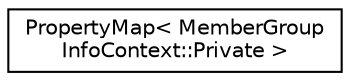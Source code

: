 digraph "Graphical Class Hierarchy"
{
 // LATEX_PDF_SIZE
  edge [fontname="Helvetica",fontsize="10",labelfontname="Helvetica",labelfontsize="10"];
  node [fontname="Helvetica",fontsize="10",shape=record];
  rankdir="LR";
  Node0 [label="PropertyMap\< MemberGroup\lInfoContext::Private \>",height=0.2,width=0.4,color="black", fillcolor="white", style="filled",URL="$classPropertyMap.html",tooltip=" "];
}

